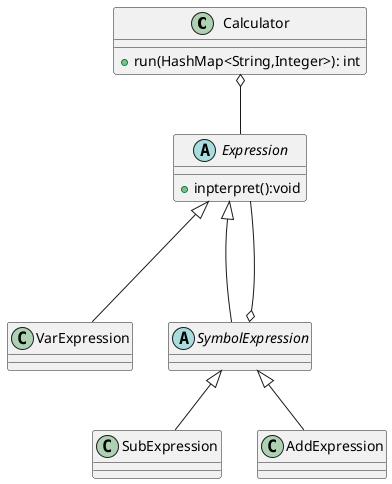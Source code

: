 @startuml

class Calculator {
    + run(HashMap<String,Integer>): int
}

abstract class Expression{
    + inpterpret():void
}

class VarExpression{

}

abstract class SymbolExpression{

}

class SubExpression{

}

class AddExpression{

}

Calculator o-- Expression

Expression <|--- VarExpression
Expression <|--- SymbolExpression
Expression ---o SymbolExpression

SymbolExpression <|-- SubExpression
SymbolExpression <|-- AddExpression
@enduml